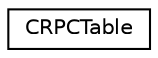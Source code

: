 digraph "Graphical Class Hierarchy"
{
  edge [fontname="Helvetica",fontsize="10",labelfontname="Helvetica",labelfontsize="10"];
  node [fontname="Helvetica",fontsize="10",shape=record];
  rankdir="LR";
  Node0 [label="CRPCTable",height=0.2,width=0.4,color="black", fillcolor="white", style="filled",URL="$class_c_r_p_c_table.html",tooltip="DIVI RPC command dispatcher. "];
}
